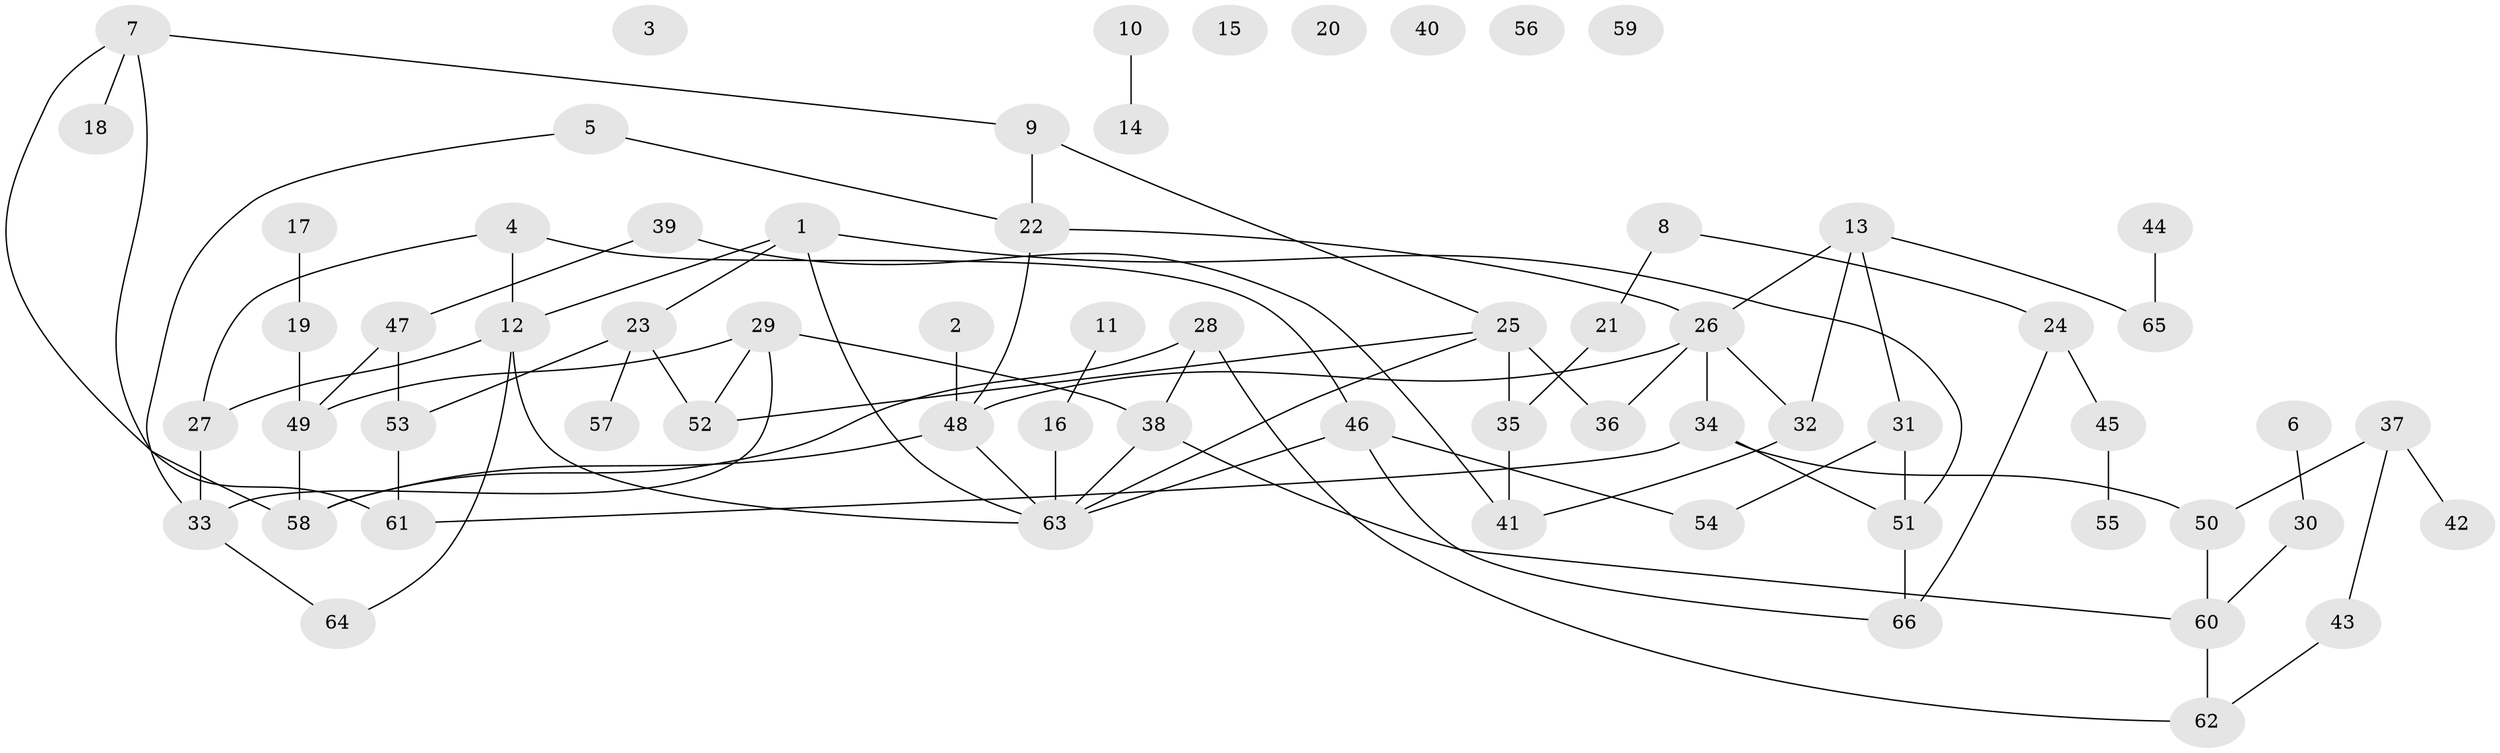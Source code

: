 // Generated by graph-tools (version 1.1) at 2025/00/03/09/25 03:00:51]
// undirected, 66 vertices, 86 edges
graph export_dot {
graph [start="1"]
  node [color=gray90,style=filled];
  1;
  2;
  3;
  4;
  5;
  6;
  7;
  8;
  9;
  10;
  11;
  12;
  13;
  14;
  15;
  16;
  17;
  18;
  19;
  20;
  21;
  22;
  23;
  24;
  25;
  26;
  27;
  28;
  29;
  30;
  31;
  32;
  33;
  34;
  35;
  36;
  37;
  38;
  39;
  40;
  41;
  42;
  43;
  44;
  45;
  46;
  47;
  48;
  49;
  50;
  51;
  52;
  53;
  54;
  55;
  56;
  57;
  58;
  59;
  60;
  61;
  62;
  63;
  64;
  65;
  66;
  1 -- 12;
  1 -- 23;
  1 -- 51;
  1 -- 63;
  2 -- 48;
  4 -- 12;
  4 -- 27;
  4 -- 46;
  5 -- 22;
  5 -- 33;
  6 -- 30;
  7 -- 9;
  7 -- 18;
  7 -- 58;
  7 -- 61;
  8 -- 21;
  8 -- 24;
  9 -- 22;
  9 -- 25;
  10 -- 14;
  11 -- 16;
  12 -- 27;
  12 -- 63;
  12 -- 64;
  13 -- 26;
  13 -- 31;
  13 -- 32;
  13 -- 65;
  16 -- 63;
  17 -- 19;
  19 -- 49;
  21 -- 35;
  22 -- 26;
  22 -- 48;
  23 -- 52;
  23 -- 53;
  23 -- 57;
  24 -- 45;
  24 -- 66;
  25 -- 35;
  25 -- 36;
  25 -- 52;
  25 -- 63;
  26 -- 32;
  26 -- 34;
  26 -- 36;
  26 -- 48;
  27 -- 33;
  28 -- 38;
  28 -- 58;
  28 -- 62;
  29 -- 33;
  29 -- 38;
  29 -- 49;
  29 -- 52;
  30 -- 60;
  31 -- 51;
  31 -- 54;
  32 -- 41;
  33 -- 64;
  34 -- 50;
  34 -- 51;
  34 -- 61;
  35 -- 41;
  37 -- 42;
  37 -- 43;
  37 -- 50;
  38 -- 60;
  38 -- 63;
  39 -- 41;
  39 -- 47;
  43 -- 62;
  44 -- 65;
  45 -- 55;
  46 -- 54;
  46 -- 63;
  46 -- 66;
  47 -- 49;
  47 -- 53;
  48 -- 58;
  48 -- 63;
  49 -- 58;
  50 -- 60;
  51 -- 66;
  53 -- 61;
  60 -- 62;
}
